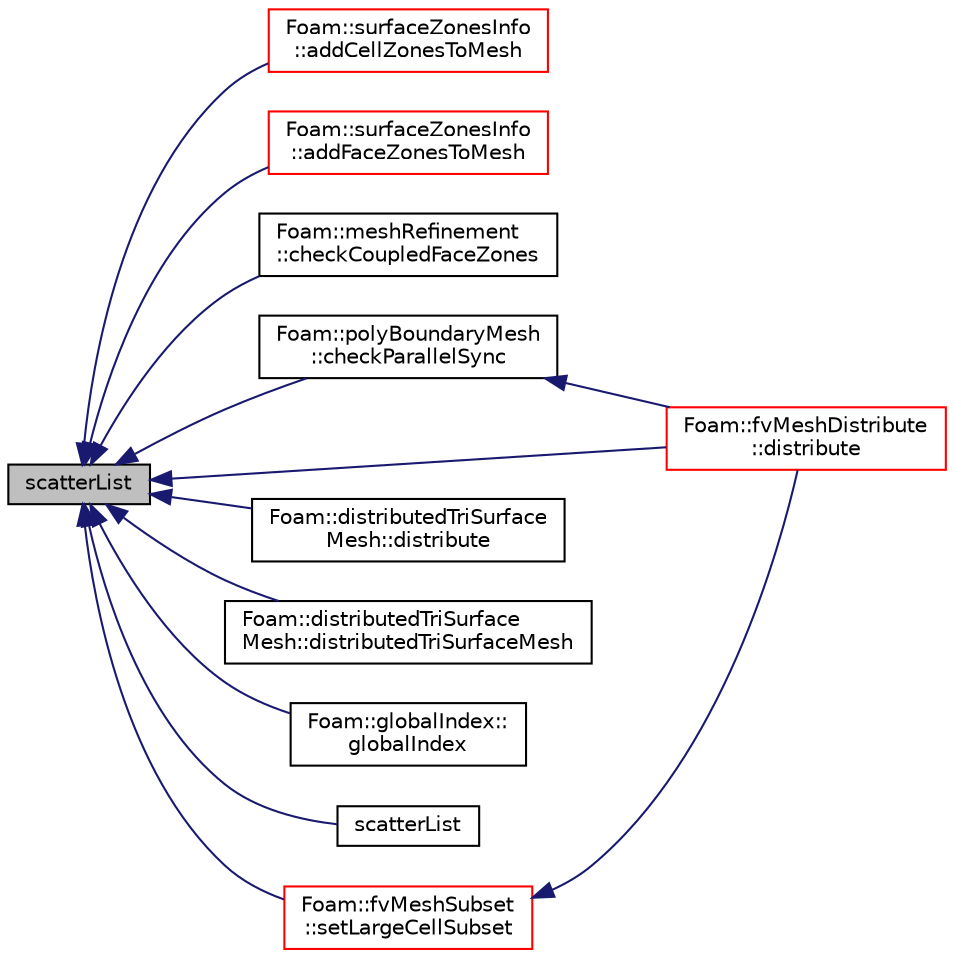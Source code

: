 digraph "scatterList"
{
  bgcolor="transparent";
  edge [fontname="Helvetica",fontsize="10",labelfontname="Helvetica",labelfontsize="10"];
  node [fontname="Helvetica",fontsize="10",shape=record];
  rankdir="LR";
  Node1 [label="scatterList",height=0.2,width=0.4,color="black", fillcolor="grey75", style="filled", fontcolor="black"];
  Node1 -> Node2 [dir="back",color="midnightblue",fontsize="10",style="solid",fontname="Helvetica"];
  Node2 [label="Foam::surfaceZonesInfo\l::addCellZonesToMesh",height=0.2,width=0.4,color="red",URL="$a02489.html#aa53d4178cbd81300b311053db36e519d"];
  Node1 -> Node3 [dir="back",color="midnightblue",fontsize="10",style="solid",fontname="Helvetica"];
  Node3 [label="Foam::surfaceZonesInfo\l::addFaceZonesToMesh",height=0.2,width=0.4,color="red",URL="$a02489.html#a6b6401890b961882e87246caf901f8a4"];
  Node1 -> Node4 [dir="back",color="midnightblue",fontsize="10",style="solid",fontname="Helvetica"];
  Node4 [label="Foam::meshRefinement\l::checkCoupledFaceZones",height=0.2,width=0.4,color="black",URL="$a01460.html#a9ba55ad37b0d2cb2314d246df7da8040",tooltip="Helper function: check that face zones are synced. "];
  Node1 -> Node5 [dir="back",color="midnightblue",fontsize="10",style="solid",fontname="Helvetica"];
  Node5 [label="Foam::polyBoundaryMesh\l::checkParallelSync",height=0.2,width=0.4,color="black",URL="$a01899.html#a490c98638239707d88ebb005c84997cf",tooltip="Check whether all procs have all patches and in same order. Return. "];
  Node5 -> Node6 [dir="back",color="midnightblue",fontsize="10",style="solid",fontname="Helvetica"];
  Node6 [label="Foam::fvMeshDistribute\l::distribute",height=0.2,width=0.4,color="red",URL="$a00870.html#acb11a389cf765470aea69d37a526cf1f",tooltip="Send cells to neighbours according to distribution. "];
  Node1 -> Node6 [dir="back",color="midnightblue",fontsize="10",style="solid",fontname="Helvetica"];
  Node1 -> Node7 [dir="back",color="midnightblue",fontsize="10",style="solid",fontname="Helvetica"];
  Node7 [label="Foam::distributedTriSurface\lMesh::distribute",height=0.2,width=0.4,color="black",URL="$a00553.html#a30b981a389a43e4853d4dec45e4e5edb",tooltip="Set bounds of surface. Bounds currently set as list of. "];
  Node1 -> Node8 [dir="back",color="midnightblue",fontsize="10",style="solid",fontname="Helvetica"];
  Node8 [label="Foam::distributedTriSurface\lMesh::distributedTriSurfaceMesh",height=0.2,width=0.4,color="black",URL="$a00553.html#aca5024ec1e8a72b51120c1848a736d14",tooltip="Construct from triSurface. "];
  Node1 -> Node9 [dir="back",color="midnightblue",fontsize="10",style="solid",fontname="Helvetica"];
  Node9 [label="Foam::globalIndex::\lglobalIndex",height=0.2,width=0.4,color="black",URL="$a00923.html#a39ebbeaca6850dfbcf3f8c2d7305feb9",tooltip="Construct from local max size. Does communication with default. "];
  Node1 -> Node10 [dir="back",color="midnightblue",fontsize="10",style="solid",fontname="Helvetica"];
  Node10 [label="scatterList",height=0.2,width=0.4,color="black",URL="$a02004.html#a0e6c5783ac810ecb22fc35dacfda489b",tooltip="Like above but switches between linear/tree communication. "];
  Node1 -> Node11 [dir="back",color="midnightblue",fontsize="10",style="solid",fontname="Helvetica"];
  Node11 [label="Foam::fvMeshSubset\l::setLargeCellSubset",height=0.2,width=0.4,color="red",URL="$a00873.html#aa5aecd31ebb23c10811eb60949808165",tooltip="Set the subset from all cells with region == currentRegion. "];
  Node11 -> Node6 [dir="back",color="midnightblue",fontsize="10",style="solid",fontname="Helvetica"];
}
